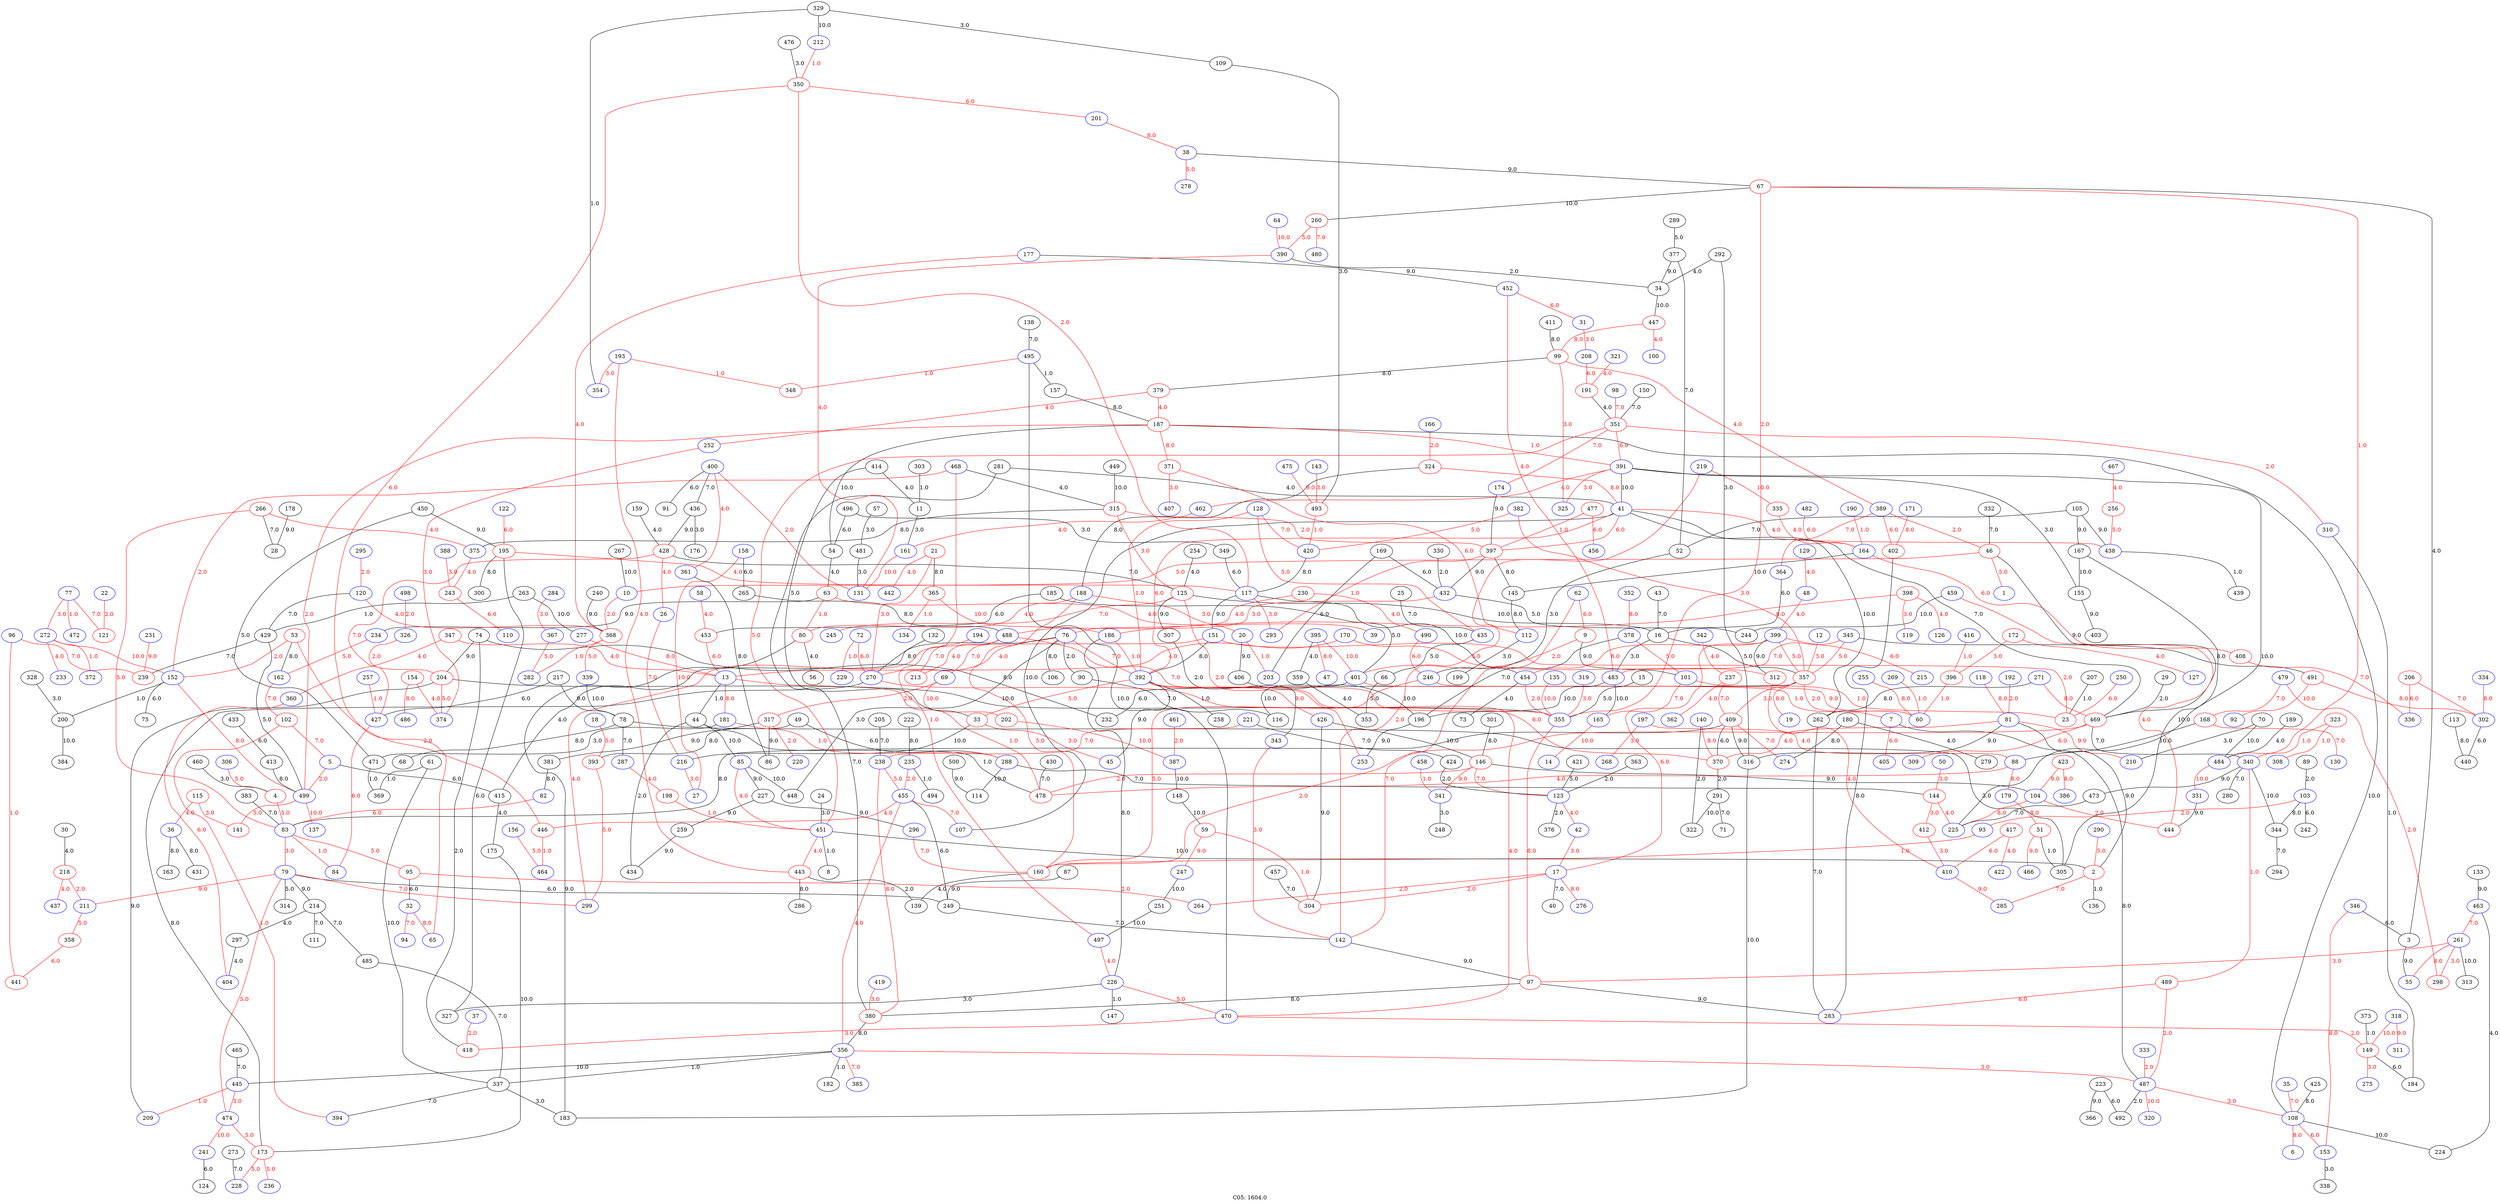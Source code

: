 strict graph G {
  label="C05: 1604.0";
  1 [ color="blue" ];
  2 [ color="red" ];
  3 [ ];
  4 [ color="red" ];
  5 [ color="blue" ];
  6 [ color="blue" ];
  7 [ color="blue" ];
  8 [ ];
  9 [ color="red" ];
  10 [ color="blue" ];
  11 [ ];
  12 [ color="blue" ];
  13 [ color="blue" ];
  14 [ color="blue" ];
  15 [ ];
  16 [ ];
  17 [ color="blue" ];
  18 [ color="blue" ];
  19 [ color="blue" ];
  20 [ color="blue" ];
  21 [ color="red" ];
  22 [ color="blue" ];
  23 [ color="red" ];
  24 [ ];
  25 [ ];
  26 [ color="blue" ];
  27 [ color="blue" ];
  28 [ ];
  29 [ ];
  30 [ ];
  31 [ color="blue" ];
  32 [ color="blue" ];
  33 [ color="red" ];
  34 [ ];
  35 [ color="blue" ];
  36 [ color="blue" ];
  37 [ color="blue" ];
  38 [ color="blue" ];
  39 [ color="blue" ];
  40 [ ];
  41 [ color="blue" ];
  42 [ color="blue" ];
  43 [ ];
  44 [ ];
  45 [ color="blue" ];
  46 [ color="red" ];
  47 [ color="blue" ];
  48 [ color="blue" ];
  49 [ ];
  50 [ color="blue" ];
  51 [ color="red" ];
  52 [ ];
  53 [ color="red" ];
  54 [ ];
  55 [ color="blue" ];
  56 [ ];
  57 [ ];
  58 [ color="blue" ];
  59 [ color="red" ];
  60 [ color="blue" ];
  61 [ ];
  62 [ color="blue" ];
  63 [ color="red" ];
  64 [ color="blue" ];
  65 [ color="blue" ];
  66 [ ];
  67 [ color="red" ];
  68 [ ];
  69 [ color="blue" ];
  70 [ ];
  71 [ ];
  72 [ color="blue" ];
  73 [ ];
  74 [ ];
  75 [ ];
  76 [ color="blue" ];
  77 [ color="blue" ];
  78 [ ];
  79 [ color="blue" ];
  80 [ color="red" ];
  81 [ color="blue" ];
  82 [ color="blue" ];
  83 [ color="blue" ];
  84 [ color="blue" ];
  85 [ color="blue" ];
  86 [ ];
  87 [ ];
  88 [ color="blue" ];
  89 [ ];
  90 [ ];
  91 [ ];
  92 [ color="blue" ];
  93 [ color="blue" ];
  94 [ color="blue" ];
  95 [ color="red" ];
  96 [ color="blue" ];
  97 [ color="red" ];
  98 [ color="blue" ];
  99 [ color="red" ];
  100 [ color="blue" ];
  101 [ color="blue" ];
  102 [ color="red" ];
  103 [ color="blue" ];
  104 [ color="blue" ];
  105 [ ];
  106 [ ];
  107 [ color="blue" ];
  108 [ color="blue" ];
  109 [ ];
  110 [ color="blue" ];
  111 [ ];
  112 [ color="blue" ];
  113 [ ];
  114 [ ];
  115 [ color="red" ];
  116 [ ];
  117 [ color="blue" ];
  118 [ color="blue" ];
  119 [ color="blue" ];
  120 [ color="blue" ];
  121 [ color="red" ];
  122 [ color="blue" ];
  123 [ color="blue" ];
  124 [ ];
  125 [ color="red" ];
  126 [ color="blue" ];
  127 [ color="blue" ];
  128 [ color="blue" ];
  129 [ color="blue" ];
  130 [ color="blue" ];
  131 [ color="blue" ];
  132 [ ];
  133 [ ];
  134 [ color="blue" ];
  135 [ color="blue" ];
  136 [ ];
  137 [ color="blue" ];
  138 [ ];
  139 [ ];
  140 [ color="blue" ];
  141 [ color="red" ];
  142 [ color="blue" ];
  143 [ color="blue" ];
  144 [ color="red" ];
  145 [ ];
  146 [ color="red" ];
  147 [ ];
  148 [ ];
  149 [ color="red" ];
  150 [ ];
  151 [ color="blue" ];
  152 [ color="blue" ];
  153 [ color="blue" ];
  154 [ color="red" ];
  155 [ ];
  156 [ color="blue" ];
  157 [ ];
  158 [ color="blue" ];
  159 [ ];
  160 [ color="red" ];
  161 [ color="blue" ];
  162 [ color="blue" ];
  163 [ ];
  164 [ color="blue" ];
  165 [ color="blue" ];
  166 [ color="blue" ];
  167 [ ];
  168 [ color="red" ];
  169 [ ];
  170 [ color="blue" ];
  171 [ color="blue" ];
  172 [ color="red" ];
  173 [ color="red" ];
  174 [ color="blue" ];
  175 [ ];
  176 [ ];
  177 [ color="blue" ];
  178 [ ];
  179 [ color="blue" ];
  180 [ ];
  181 [ color="blue" ];
  182 [ ];
  183 [ ];
  184 [ ];
  185 [ ];
  186 [ color="blue" ];
  187 [ color="red" ];
  188 [ color="blue" ];
  189 [ ];
  190 [ color="blue" ];
  191 [ color="red" ];
  192 [ color="blue" ];
  193 [ color="blue" ];
  194 [ color="blue" ];
  195 [ color="red" ];
  196 [ ];
  197 [ color="blue" ];
  198 [ color="red" ];
  199 [ ];
  200 [ ];
  201 [ color="blue" ];
  202 [ color="red" ];
  203 [ color="blue" ];
  204 [ color="red" ];
  205 [ ];
  206 [ color="red" ];
  207 [ ];
  208 [ color="blue" ];
  209 [ color="blue" ];
  210 [ color="blue" ];
  211 [ color="blue" ];
  212 [ color="blue" ];
  213 [ color="red" ];
  214 [ ];
  215 [ color="blue" ];
  216 [ color="blue" ];
  217 [ ];
  218 [ color="red" ];
  219 [ color="blue" ];
  220 [ color="blue" ];
  221 [ color="blue" ];
  222 [ ];
  223 [ ];
  224 [ ];
  225 [ color="blue" ];
  226 [ color="blue" ];
  227 [ ];
  228 [ color="blue" ];
  229 [ color="blue" ];
  230 [ color="red" ];
  231 [ color="blue" ];
  232 [ ];
  233 [ color="blue" ];
  234 [ color="blue" ];
  235 [ color="blue" ];
  236 [ color="blue" ];
  237 [ color="red" ];
  238 [ color="blue" ];
  239 [ color="red" ];
  240 [ ];
  241 [ color="blue" ];
  242 [ ];
  243 [ color="red" ];
  244 [ ];
  245 [ color="blue" ];
  246 [ color="blue" ];
  247 [ color="blue" ];
  248 [ ];
  249 [ ];
  250 [ color="blue" ];
  251 [ ];
  252 [ color="blue" ];
  253 [ color="blue" ];
  254 [ ];
  255 [ color="blue" ];
  256 [ color="red" ];
  257 [ color="blue" ];
  258 [ ];
  259 [ ];
  260 [ color="red" ];
  261 [ color="blue" ];
  262 [ ];
  263 [ ];
  264 [ color="blue" ];
  265 [ ];
  266 [ color="red" ];
  267 [ ];
  268 [ color="blue" ];
  269 [ color="blue" ];
  270 [ color="blue" ];
  271 [ color="blue" ];
  272 [ color="blue" ];
  273 [ ];
  274 [ color="blue" ];
  275 [ color="blue" ];
  276 [ color="blue" ];
  277 [ color="blue" ];
  278 [ color="blue" ];
  279 [ ];
  280 [ ];
  281 [ ];
  282 [ color="blue" ];
  283 [ color="blue" ];
  284 [ color="blue" ];
  285 [ color="blue" ];
  286 [ ];
  287 [ color="blue" ];
  288 [ color="blue" ];
  289 [ ];
  290 [ color="blue" ];
  291 [ ];
  292 [ ];
  293 [ color="blue" ];
  294 [ ];
  295 [ color="blue" ];
  296 [ color="blue" ];
  297 [ ];
  298 [ color="red" ];
  299 [ color="blue" ];
  300 [ ];
  301 [ ];
  302 [ color="blue" ];
  303 [ ];
  304 [ color="red" ];
  305 [ ];
  306 [ color="blue" ];
  307 [ ];
  308 [ color="blue" ];
  309 [ color="blue" ];
  310 [ color="blue" ];
  311 [ color="blue" ];
  312 [ color="red" ];
  313 [ ];
  314 [ ];
  315 [ color="red" ];
  316 [ ];
  317 [ color="red" ];
  318 [ color="blue" ];
  319 [ color="blue" ];
  320 [ color="blue" ];
  321 [ color="blue" ];
  322 [ ];
  323 [ color="red" ];
  324 [ color="red" ];
  325 [ color="blue" ];
  326 [ color="blue" ];
  327 [ ];
  328 [ ];
  329 [ ];
  330 [ ];
  331 [ color="blue" ];
  332 [ ];
  333 [ color="blue" ];
  334 [ color="blue" ];
  335 [ color="red" ];
  336 [ color="blue" ];
  337 [ ];
  338 [ ];
  339 [ color="blue" ];
  340 [ color="blue" ];
  341 [ color="blue" ];
  342 [ color="blue" ];
  343 [ color="blue" ];
  344 [ ];
  345 [ color="blue" ];
  346 [ color="blue" ];
  347 [ color="red" ];
  348 [ color="red" ];
  349 [ ];
  350 [ color="red" ];
  351 [ color="red" ];
  352 [ color="blue" ];
  353 [ ];
  354 [ color="blue" ];
  355 [ color="blue" ];
  356 [ color="blue" ];
  357 [ color="red" ];
  358 [ color="red" ];
  359 [ ];
  360 [ color="blue" ];
  361 [ color="blue" ];
  362 [ color="blue" ];
  363 [ ];
  364 [ color="blue" ];
  365 [ color="red" ];
  366 [ ];
  367 [ color="blue" ];
  368 [ color="red" ];
  369 [ ];
  370 [ color="red" ];
  371 [ color="red" ];
  372 [ color="blue" ];
  373 [ ];
  374 [ color="blue" ];
  375 [ color="blue" ];
  376 [ ];
  377 [ ];
  378 [ color="blue" ];
  379 [ color="red" ];
  380 [ color="red" ];
  381 [ ];
  382 [ color="blue" ];
  383 [ ];
  384 [ ];
  385 [ color="blue" ];
  386 [ color="blue" ];
  387 [ color="blue" ];
  388 [ color="blue" ];
  389 [ color="blue" ];
  390 [ color="blue" ];
  391 [ color="blue" ];
  392 [ color="blue" ];
  393 [ color="red" ];
  394 [ color="blue" ];
  395 [ color="blue" ];
  396 [ color="red" ];
  397 [ color="red" ];
  398 [ color="red" ];
  399 [ color="blue" ];
  400 [ color="blue" ];
  401 [ color="blue" ];
  402 [ color="red" ];
  403 [ ];
  404 [ color="blue" ];
  405 [ color="blue" ];
  406 [ ];
  407 [ color="blue" ];
  408 [ color="red" ];
  409 [ color="red" ];
  410 [ color="blue" ];
  411 [ ];
  412 [ color="red" ];
  413 [ ];
  414 [ ];
  415 [ ];
  416 [ color="blue" ];
  417 [ color="red" ];
  418 [ color="red" ];
  419 [ color="blue" ];
  420 [ color="blue" ];
  421 [ ];
  422 [ color="blue" ];
  423 [ color="red" ];
  424 [ ];
  425 [ ];
  426 [ color="blue" ];
  427 [ color="blue" ];
  428 [ color="red" ];
  429 [ ];
  430 [ ];
  431 [ ];
  432 [ color="blue" ];
  433 [ ];
  434 [ ];
  435 [ color="blue" ];
  436 [ ];
  437 [ color="blue" ];
  438 [ color="blue" ];
  439 [ ];
  440 [ ];
  441 [ color="red" ];
  442 [ color="blue" ];
  443 [ color="red" ];
  444 [ color="red" ];
  445 [ color="blue" ];
  446 [ color="red" ];
  447 [ color="red" ];
  448 [ ];
  449 [ ];
  450 [ ];
  451 [ color="blue" ];
  452 [ color="blue" ];
  453 [ color="red" ];
  454 [ color="blue" ];
  455 [ color="blue" ];
  456 [ color="blue" ];
  457 [ ];
  458 [ color="blue" ];
  459 [ color="blue" ];
  460 [ ];
  461 [ color="blue" ];
  462 [ color="blue" ];
  463 [ color="blue" ];
  464 [ color="blue" ];
  465 [ ];
  466 [ color="blue" ];
  467 [ color="blue" ];
  468 [ color="blue" ];
  469 [ color="red" ];
  470 [ color="blue" ];
  471 [ ];
  472 [ color="blue" ];
  473 [ ];
  474 [ color="blue" ];
  475 [ color="blue" ];
  476 [ ];
  477 [ color="red" ];
  478 [ color="red" ];
  479 [ color="blue" ];
  480 [ color="blue" ];
  481 [ ];
  482 [ color="blue" ];
  483 [ color="blue" ];
  484 [ color="blue" ];
  485 [ ];
  486 [ color="blue" ];
  487 [ color="blue" ];
  488 [ color="blue" ];
  489 [ color="red" ];
  490 [ color="blue" ];
  491 [ color="red" ];
  492 [ ];
  493 [ color="red" ];
  494 [ ];
  495 [ color="blue" ];
  496 [ ];
  497 [ color="blue" ];
  498 [ color="blue" ];
  499 [ color="blue" ];
  500 [ ];
  41 -- 107 [ label="10.0" ];
  41 -- 469 [ label="7.0" ];
  41 -- 392 [ color="red" fontcolor="red" label="6.0" ];
  151 -- 392 [ label="8.0" ];
  117 -- 151 [ label="9.0" ];
  391 -- 41 [ label="10.0" ];
  41 -- 397 [ color="red" fontcolor="red" label="6.0" ];
  117 -- 454 [ label="10.0" ];
  117 -- 293 [ color="red" fontcolor="red" label="3.0" ];
  455 -- 107 [ color="red" fontcolor="red" label="7.0" ];
  391 -- 225 [ label="10.0" ];
  186 -- 392 [ color="red" fontcolor="red" label="1.0" ];
  399 -- 454 [ color="red" fontcolor="red" label="8.0" ];
  392 -- 426 [ color="red" fontcolor="red" label="9.0" ];
  281 -- 41 [ label="4.0" ];
  469 -- 160 [ color="red" fontcolor="red" label="2.0" ];
  350 -- 117 [ color="red" fontcolor="red" label="2.0" ];
  454 -- 355 [ color="red" fontcolor="red" label="2.0" ];
  204 -- 355 [ label="10.0" ];
  128 -- 392 [ color="red" fontcolor="red" label="1.0" ];
  399 -- 17 [ color="red" fontcolor="red" label="6.0" ];
  151 -- 299 [ color="red" fontcolor="red" label="4.0" ];
  351 -- 391 [ color="red" fontcolor="red" label="6.0" ];
  455 -- 446 [ color="red" fontcolor="red" label="4.0" ];
  187 -- 391 [ color="red" fontcolor="red" label="1.0" ];
  79 -- 299 [ color="red" fontcolor="red" label="7.0" ];
  151 -- 23 [ color="red" fontcolor="red" label="2.0" ];
  195 -- 117 [ color="red" fontcolor="red" label="4.0" ];
  499 -- 187 [ color="red" fontcolor="red" label="2.0" ];
  83 -- 79 [ color="red" fontcolor="red" label="3.0" ];
  426 -- 146 [ label="10.0" ];
  350 -- 65 [ color="red" fontcolor="red" label="6.0" ];
  409 -- 83 [ label="8.0" ];
  392 -- 470 [ color="red" fontcolor="red" label="4.0" ];
  246 -- 160 [ color="red" fontcolor="red" label="5.0" ];
  4 -- 83 [ color="red" fontcolor="red" label="5.0" ];
  399 -- 357 [ color="red" fontcolor="red" label="5.0" ];
  191 -- 351 [ label="4.0" ];
  409 -- 370 [ label="6.0" ];
  144 -- 225 [ color="red" fontcolor="red" label="4.0" ];
  188 -- 160 [ color="red" fontcolor="red" label="5.0" ];
  476 -- 350 [ label="3.0" ];
  469 -- 340 [ label="7.0" ];
  76 -- 392 [ color="red" fontcolor="red" label="7.0" ];
  271 -- 469 [ color="red" fontcolor="red" label="8.0" ];
  152 -- 499 [ color="red" fontcolor="red" label="8.0" ];
  315 -- 397 [ color="red" fontcolor="red" label="2.0" ];
  272 -- 152 [ color="red" fontcolor="red" label="10.0" ];
  76 -- 106 [ label="8.0" ];
  152 -- 200 [ label="1.0" ];
  101 -- 23 [ color="red" fontcolor="red" label="1.0" ];
  146 -- 478 [ color="red" fontcolor="red" label="2.0" ];
  474 -- 79 [ color="red" fontcolor="red" label="5.0" ];
  17 -- 276 [ color="red" fontcolor="red" label="8.0" ];
  270 -- 370 [ color="red" fontcolor="red" label="6.0" ];
  488 -- 355 [ color="red" fontcolor="red" label="7.0" ];
  345 -- 357 [ color="red" fontcolor="red" label="5.0" ];
  46 -- 469 [ label="9.0" ];
  74 -- 204 [ label="9.0" ];
  315 -- 125 [ color="red" fontcolor="red" label="3.0" ];
  104 -- 225 [ color="red" fontcolor="red" label="8.0" ];
  146 -- 341 [ color="red" fontcolor="red" label="9.0" ];
  187 -- 108 [ label="10.0" ];
  340 -- 344 [ label="10.0" ];
  345 -- 483 [ color="red" fontcolor="red" label="7.0" ];
  250 -- 23 [ color="red" fontcolor="red" label="6.0" ];
  235 -- 455 [ color="red" fontcolor="red" label="2.0" ];
  77 -- 272 [ color="red" fontcolor="red" label="3.0" ];
  428 -- 125 [ label="7.0" ];
  436 -- 428 [ label="9.0" ];
  399 -- 312 [ label="9.0" ];
  246 -- 60 [ color="red" fontcolor="red" label="9.0" ];
  41 -- 262 [ label="10.0" ];
  67 -- 355 [ color="red" fontcolor="red" label="2.0" ];
  88 -- 478 [ color="red" fontcolor="red" label="4.0" ];
  445 -- 474 [ color="red" fontcolor="red" label="3.0" ];
  470 -- 149 [ color="red" fontcolor="red" label="2.0" ];
  400 -- 436 [ label="7.0" ];
  488 -- 69 [ color="red" fontcolor="red" label="7.0" ];
  379 -- 187 [ color="red" fontcolor="red" label="4.0" ];
  288 -- 144 [ label="7.0" ];
  212 -- 350 [ color="red" fontcolor="red" label="1.0" ];
  365 -- 186 [ color="red" fontcolor="red" label="10.0" ];
  470 -- 418 [ color="red" fontcolor="red" label="3.0" ];
  429 -- 499 [ label="5.0" ];
  99 -- 379 [ label="8.0" ];
  409 -- 274 [ color="red" fontcolor="red" label="7.0" ];
  41 -- 438 [ color="red" fontcolor="red" label="4.0" ];
  67 -- 260 [ label="10.0" ];
  351 -- 451 [ color="red" fontcolor="red" label="5.0" ];
  340 -- 489 [ color="red" fontcolor="red" label="1.0" ];
  396 -- 60 [ color="red" fontcolor="red" label="1.0" ];
  429 -- 239 [ label="7.0" ];
  81 -- 370 [ color="red" fontcolor="red" label="4.0" ];
  108 -- 153 [ color="red" fontcolor="red" label="6.0" ];
  146 -- 123 [ color="red" fontcolor="red" label="7.0" ];
  266 -- 83 [ color="red" fontcolor="red" label="5.0" ];
  451 -- 2 [ label="10.0" ];
  499 -- 141 [ color="red" fontcolor="red" label="5.0" ];
  455 -- 249 [ label="6.0" ];
  489 -- 487 [ color="red" fontcolor="red" label="2.0" ];
  24 -- 451 [ label="3.0" ];
  96 -- 239 [ color="red" fontcolor="red" label="7.0" ];
  409 -- 316 [ label="9.0" ];
  79 -- 214 [ label="9.0" ];
  420 -- 117 [ label="8.0" ];
  416 -- 396 [ color="red" fontcolor="red" label="1.0" ];
  82 -- 83 [ color="red" fontcolor="red" label="6.0" ];
  400 -- 131 [ color="red" fontcolor="red" label="2.0" ];
  401 -- 60 [ color="red" fontcolor="red" label="1.0" ];
  345 -- 491 [ label="8.0" ];
  397 -- 145 [ label="8.0" ];
  122 -- 195 [ color="red" fontcolor="red" label="6.0" ];
  350 -- 201 [ color="red" fontcolor="red" label="6.0" ];
  48 -- 399 [ color="red" fontcolor="red" label="4.0" ];
  392 -- 33 [ color="red" fontcolor="red" label="5.0" ];
  88 -- 179 [ color="red" fontcolor="red" label="8.0" ];
  37 -- 418 [ color="red" fontcolor="red" label="2.0" ];
  125 -- 253 [ color="red" fontcolor="red" label="2.0" ];
  99 -- 389 [ color="red" fontcolor="red" label="4.0" ];
  323 -- 340 [ color="red" fontcolor="red" label="1.0" ];
  67 -- 484 [ color="red" fontcolor="red" label="1.0" ];
  312 -- 410 [ color="red" fontcolor="red" label="4.0" ];
  432 -- 488 [ color="red" fontcolor="red" label="3.0" ];
  79 -- 211 [ color="red" fontcolor="red" label="9.0" ];
  108 -- 224 [ label="10.0" ];
  389 -- 364 [ color="red" fontcolor="red" label="7.0" ];
  12 -- 357 [ color="red" fontcolor="red" label="3.0" ];
  395 -- 401 [ color="red" fontcolor="red" label="10.0" ];
  115 -- 141 [ color="red" fontcolor="red" label="3.0" ];
  332 -- 46 [ label="7.0" ];
  412 -- 410 [ color="red" fontcolor="red" label="3.0" ];
  489 -- 283 [ color="red" fontcolor="red" label="6.0" ];
  455 -- 356 [ color="red" fontcolor="red" label="4.0" ];
  468 -- 152 [ color="red" fontcolor="red" label="2.0" ];
  172 -- 396 [ color="red" fontcolor="red" label="3.0" ];
  436 -- 176 [ label="3.0" ];
  398 -- 186 [ color="red" fontcolor="red" label="8.0" ];
  197 -- 88 [ color="red" fontcolor="red" label="4.0" ];
  474 -- 241 [ color="red" fontcolor="red" label="10.0" ];
  123 -- 376 [ label="2.0" ];
  128 -- 435 [ color="red" fontcolor="red" label="5.0" ];
  46 -- 10 [ color="red" fontcolor="red" label="5.0" ];
  77 -- 121 [ color="red" fontcolor="red" label="7.0" ];
  452 -- 483 [ color="red" fontcolor="red" label="4.0" ];
  164 -- 145 [ label="10.0" ];
  197 -- 268 [ color="red" fontcolor="red" label="3.0" ];
  318 -- 149 [ color="red" fontcolor="red" label="10.0" ];
  281 -- 380 [ label="7.0" ];
  46 -- 1 [ color="red" fontcolor="red" label="5.0" ];
  69 -- 317 [ color="red" fontcolor="red" label="2.0" ];
  140 -- 370 [ color="red" fontcolor="red" label="8.0" ];
  99 -- 325 [ color="red" fontcolor="red" label="3.0" ];
  77 -- 472 [ color="red" fontcolor="red" label="1.0" ];
  288 -- 114 [ label="10.0" ];
  45 -- 392 [ label="9.0" ];
  164 -- 408 [ color="red" fontcolor="red" label="6.0" ];
  218 -- 211 [ color="red" fontcolor="red" label="2.0" ];
  125 -- 245 [ color="red" fontcolor="red" label="7.0" ];
  460 -- 4 [ label="3.0" ];
  115 -- 36 [ color="red" fontcolor="red" label="4.0" ];
  32 -- 65 [ color="red" fontcolor="red" label="8.0" ];
  465 -- 445 [ label="7.0" ];
  9 -- 401 [ color="red" fontcolor="red" label="2.0" ];
  145 -- 112 [ label="8.0" ];
  29 -- 469 [ label="2.0" ];
  390 -- 131 [ color="red" fontcolor="red" label="4.0" ];
  449 -- 315 [ label="10.0" ];
  140 -- 322 [ label="2.0" ];
  17 -- 40 [ label="7.0" ];
  382 -- 420 [ color="red" fontcolor="red" label="5.0" ];
  488 -- 213 [ color="red" fontcolor="red" label="4.0" ];
  463 -- 224 [ label="4.0" ];
  292 -- 316 [ label="3.0" ];
  304 -- 426 [ label="9.0" ];
  16 -- 357 [ label="5.0" ];
  170 -- 312 [ color="red" fontcolor="red" label="5.0" ];
  170 -- 13 [ color="red" fontcolor="red" label="4.0" ];
  477 -- 397 [ color="red" fontcolor="red" label="1.0" ];
  324 -- 188 [ label="8.0" ];
  487 -- 320 [ color="red" fontcolor="red" label="10.0" ];
  129 -- 48 [ color="red" fontcolor="red" label="4.0" ];
  356 -- 337 [ label="1.0" ];
  231 -- 239 [ color="red" fontcolor="red" label="9.0" ];
  112 -- 199 [ label="3.0" ];
  265 -- 488 [ label="8.0" ];
  330 -- 432 [ label="2.0" ];
  487 -- 492 [ label="2.0" ];
  344 -- 294 [ label="7.0" ];
  270 -- 173 [ label="8.0" ];
  421 -- 123 [ label="5.0" ];
  180 -- 274 [ label="8.0" ];
  69 -- 202 [ color="red" fontcolor="red" label="10.0" ];
  383 -- 83 [ label="7.0" ];
  49 -- 288 [ label="6.0" ];
  214 -- 297 [ label="4.0" ];
  438 -- 439 [ label="1.0" ];
  414 -- 33 [ label="5.0" ];
  423 -- 104 [ color="red" fontcolor="red" label="9.0" ];
  296 -- 160 [ color="red" fontcolor="red" label="7.0" ];
  493 -- 420 [ color="red" fontcolor="red" label="1.0" ];
  423 -- 386 [ color="red" fontcolor="red" label="8.0" ];
  93 -- 160 [ color="red" fontcolor="red" label="1.0" ];
  381 -- 82 [ label="8.0" ];
  263 -- 429 [ label="1.0" ];
  447 -- 99 [ color="red" fontcolor="red" label="8.0" ];
  25 -- 435 [ label="7.0" ];
  33 -- 216 [ label="10.0" ];
  87 -- 249 [ label="9.0" ];
  484 -- 331 [ color="red" fontcolor="red" label="10.0" ];
  413 -- 499 [ label="8.0" ];
  96 -- 441 [ color="red" fontcolor="red" label="1.0" ];
  223 -- 492 [ label="6.0" ];
  169 -- 432 [ label="6.0" ];
  356 -- 182 [ label="1.0" ];
  481 -- 131 [ label="3.0" ];
  297 -- 404 [ label="4.0" ];
  173 -- 228 [ color="red" fontcolor="red" label="5.0" ];
  398 -- 126 [ color="red" fontcolor="red" label="4.0" ];
  38 -- 67 [ label="9.0" ];
  273 -- 228 [ label="7.0" ];
  237 -- 409 [ color="red" fontcolor="red" label="7.0" ];
  10 -- 368 [ color="red" fontcolor="red" label="2.0" ];
  328 -- 200 [ label="3.0" ];
  120 -- 368 [ color="red" fontcolor="red" label="4.0" ];
  291 -- 322 [ label="10.0" ];
  158 -- 265 [ label="6.0" ];
  485 -- 337 [ label="7.0" ];
  188 -- 80 [ color="red" fontcolor="red" label="4.0" ];
  360 -- 404 [ color="red" fontcolor="red" label="6.0" ];
  7 -- 487 [ label="8.0" ];
  198 -- 451 [ color="red" fontcolor="red" label="1.0" ];
  181 -- 288 [ color="red" fontcolor="red" label="1.0" ];
  188 -- 20 [ color="red" fontcolor="red" label="3.0" ];
  463 -- 261 [ color="red" fontcolor="red" label="7.0" ];
  76 -- 90 [ label="2.0" ];
  451 -- 443 [ color="red" fontcolor="red" label="4.0" ];
  454 -- 73 [ label="4.0" ];
  5 -- 499 [ color="red" fontcolor="red" label="2.0" ];
  266 -- 375 [ color="red" fontcolor="red" label="4.0" ];
  21 -- 365 [ label="8.0" ];
  169 -- 203 [ label="6.0" ];
  103 -- 344 [ label="8.0" ];
  226 -- 470 [ color="red" fontcolor="red" label="5.0" ];
  241 -- 124 [ label="6.0" ];
  192 -- 81 [ color="red" fontcolor="red" label="2.0" ];
  85 -- 451 [ color="red" fontcolor="red" label="4.0" ];
  105 -- 438 [ label="9.0" ];
  172 -- 127 [ color="red" fontcolor="red" label="4.0" ];
  450 -- 195 [ label="9.0" ];
  287 -- 198 [ color="red" fontcolor="red" label="4.0" ];
  368 -- 282 [ color="red" fontcolor="red" label="1.0" ];
  249 -- 142 [ label="7.0" ];
  490 -- 246 [ color="red" fontcolor="red" label="6.0" ];
  195 -- 327 [ label="6.0" ];
  319 -- 355 [ color="red" fontcolor="red" label="3.0" ];
  36 -- 431 [ label="8.0" ];
  291 -- 71 [ label="7.0" ];
  108 -- 6 [ color="red" fontcolor="red" label="8.0" ];
  168 -- 88 [ label="10.0" ];
  414 -- 11 [ label="4.0" ];
  446 -- 464 [ color="red" fontcolor="red" label="1.0" ];
  190 -- 164 [ color="red" fontcolor="red" label="1.0" ];
  64 -- 390 [ color="red" fontcolor="red" label="10.0" ];
  411 -- 99 [ label="8.0" ];
  367 -- 282 [ color="red" fontcolor="red" label="5.0" ];
  417 -- 410 [ color="red" fontcolor="red" label="6.0" ];
  135 -- 355 [ color="red" fontcolor="red" label="10.0" ];
  78 -- 287 [ label="7.0" ];
  321 -- 191 [ color="red" fontcolor="red" label="4.0" ];
  351 -- 310 [ color="red" fontcolor="red" label="2.0" ];
  398 -- 119 [ color="red" fontcolor="red" label="3.0" ];
  477 -- 456 [ color="red" fontcolor="red" label="6.0" ];
  267 -- 10 [ label="10.0" ];
  89 -- 103 [ label="2.0" ];
  347 -- 360 [ color="red" fontcolor="red" label="4.0" ];
  424 -- 123 [ label="2.0" ];
  221 -- 424 [ label="7.0" ];
  401 -- 116 [ label="10.0" ];
  202 -- 387 [ color="red" fontcolor="red" label="10.0" ];
  132 -- 270 [ label="8.0" ];
  78 -- 68 [ label="8.0" ];
  491 -- 302 [ color="red" fontcolor="red" label="8.0" ];
  357 -- 232 [ label="6.0" ];
  204 -- 374 [ color="red" fontcolor="red" label="5.0" ];
  223 -- 366 [ label="9.0" ];
  43 -- 16 [ label="7.0" ];
  160 -- 139 [ label="4.0" ];
  104 -- 444 [ color="red" fontcolor="red" label="2.0" ];
  346 -- 153 [ color="red" fontcolor="red" label="8.0" ];
  435 -- 66 [ label="5.0" ];
  158 -- 27 [ color="red" fontcolor="red" label="10.0" ];
  433 -- 413 [ label="6.0" ];
  470 -- 495 [ label="10.0" ];
  290 -- 2 [ color="red" fontcolor="red" label="5.0" ];
  103 -- 242 [ label="6.0" ];
  400 -- 91 [ label="6.0" ];
  70 -- 484 [ label="10.0" ];
  417 -- 422 [ color="red" fontcolor="red" label="4.0" ];
  72 -- 270 [ color="red" fontcolor="red" label="6.0" ];
  207 -- 23 [ label="1.0" ];
  475 -- 493 [ color="red" fontcolor="red" label="9.0" ];
  317 -- 220 [ color="red" fontcolor="red" label="2.0" ];
  187 -- 54 [ label="10.0" ];
  340 -- 280 [ label="7.0" ];
  306 -- 4 [ color="red" fontcolor="red" label="5.0" ];
  375 -- 243 [ color="red" fontcolor="red" label="4.0" ];
  497 -- 226 [ color="red" fontcolor="red" label="4.0" ];
  102 -- 5 [ color="red" fontcolor="red" label="7.0" ];
  187 -- 371 [ color="red" fontcolor="red" label="8.0" ];
  430 -- 478 [ label="7.0" ];
  206 -- 302 [ color="red" fontcolor="red" label="7.0" ];
  102 -- 394 [ color="red" fontcolor="red" label="1.0" ];
  36 -- 163 [ label="8.0" ];
  432 -- 244 [ label="5.0" ];
  500 -- 114 [ label="9.0" ];
  483 -- 165 [ label="10.0" ];
  38 -- 278 [ color="red" fontcolor="red" label="5.0" ];
  185 -- 401 [ label="5.0" ];
  227 -- 296 [ label="9.0" ];
  125 -- 307 [ label="9.0" ];
  491 -- 92 [ color="red" fontcolor="red" label="10.0" ];
  61 -- 337 [ label="10.0" ];
  277 -- 13 [ color="red" fontcolor="red" label="8.0" ];
  179 -- 51 [ color="red" fontcolor="red" label="8.0" ];
  428 -- 427 [ color="red" fontcolor="red" label="7.0" ];
  363 -- 123 [ label="2.0" ];
  425 -- 108 [ label="8.0" ];
  118 -- 81 [ color="red" fontcolor="red" label="8.0" ];
  335 -- 164 [ color="red" fontcolor="red" label="4.0" ];
  98 -- 351 [ color="red" fontcolor="red" label="7.0" ];
  326 -- 204 [ color="red" fontcolor="red" label="2.0" ];
  5 -- 415 [ label="6.0" ];
  387 -- 148 [ label="10.0" ];
  254 -- 125 [ label="4.0" ];
  392 -- 258 [ label="1.0" ];
  196 -- 253 [ label="9.0" ];
  482 -- 164 [ color="red" fontcolor="red" label="6.0" ];
  50 -- 144 [ color="red" fontcolor="red" label="3.0" ];
  342 -- 237 [ color="red" fontcolor="red" label="4.0" ];
  499 -- 137 [ color="red" fontcolor="red" label="10.0" ];
  302 -- 440 [ label="6.0" ];
  83 -- 95 [ color="red" fontcolor="red" label="5.0" ];
  292 -- 34 [ label="4.0" ];
  459 -- 444 [ color="red" fontcolor="red" label="4.0" ];
  238 -- 455 [ color="red" fontcolor="red" label="5.0" ];
  208 -- 191 [ color="red" fontcolor="red" label="6.0" ];
  269 -- 60 [ color="red" fontcolor="red" label="1.0" ];
  339 -- 78 [ label="10.0" ];
  349 -- 117 [ label="6.0" ];
  251 -- 497 [ label="10.0" ];
  391 -- 155 [ label="3.0" ];
  266 -- 28 [ label="7.0" ];
  214 -- 111 [ label="7.0" ];
  461 -- 387 [ color="red" fontcolor="red" label="2.0" ];
  261 -- 298 [ color="red" fontcolor="red" label="3.0" ];
  451 -- 8 [ label="1.0" ];
  51 -- 305 [ label="1.0" ];
  219 -- 335 [ color="red" fontcolor="red" label="10.0" ];
  357 -- 19 [ color="red" fontcolor="red" label="8.0" ];
  53 -- 152 [ color="red" fontcolor="red" label="2.0" ];
  255 -- 60 [ color="red" fontcolor="red" label="8.0" ];
  317 -- 86 [ label="9.0" ];
  22 -- 121 [ color="red" fontcolor="red" label="2.0" ];
  389 -- 402 [ color="red" fontcolor="red" label="6.0" ];
  123 -- 42 [ color="red" fontcolor="red" label="4.0" ];
  333 -- 487 [ color="red" fontcolor="red" label="2.0" ];
  165 -- 14 [ color="red" fontcolor="red" label="10.0" ];
  419 -- 380 [ color="red" fontcolor="red" label="3.0" ];
  284 -- 367 [ color="red" fontcolor="red" label="3.0" ];
  272 -- 372 [ color="red" fontcolor="red" label="1.0" ];
  495 -- 157 [ label="1.0" ];
  76 -- 448 [ label="3.0" ];
  211 -- 358 [ color="red" fontcolor="red" label="5.0" ];
  159 -- 428 [ label="4.0" ];
  469 -- 309 [ color="red" fontcolor="red" label="6.0" ];
  63 -- 80 [ color="red" fontcolor="red" label="1.0" ];
  373 -- 149 [ label="1.0" ];
  408 -- 336 [ color="red" fontcolor="red" label="7.0" ];
  200 -- 384 [ label="10.0" ];
  166 -- 324 [ color="red" fontcolor="red" label="2.0" ];
  173 -- 236 [ color="red" fontcolor="red" label="5.0" ];
  20 -- 406 [ label="9.0" ];
  295 -- 120 [ color="red" fontcolor="red" label="2.0" ];
  227 -- 259 [ label="9.0" ];
  72 -- 229 [ color="red" fontcolor="red" label="1.0" ];
  177 -- 452 [ label="9.0" ];
  167 -- 155 [ label="10.0" ];
  152 -- 75 [ label="6.0" ];
  149 -- 275 [ color="red" fontcolor="red" label="3.0" ];
  443 -- 286 [ label="8.0" ];
  415 -- 175 [ label="4.0" ];
  161 -- 131 [ color="red" fontcolor="red" label="10.0" ];
  243 -- 110 [ color="red" fontcolor="red" label="6.0" ];
  343 -- 142 [ color="red" fontcolor="red" label="3.0" ];
  133 -- 463 [ label="9.0" ];
  217 -- 427 [ label="6.0" ];
  174 -- 397 [ label="9.0" ];
  388 -- 243 [ color="red" fontcolor="red" label="3.0" ];
  66 -- 353 [ label="5.0" ];
  428 -- 26 [ color="red" fontcolor="red" label="4.0" ];
  237 -- 362 [ color="red" fontcolor="red" label="4.0" ];
  301 -- 146 [ label="8.0" ];
  318 -- 311 [ color="red" fontcolor="red" label="9.0" ];
  32 -- 94 [ color="red" fontcolor="red" label="7.0" ];
  226 -- 147 [ label="1.0" ];
  67 -- 3 [ label="4.0" ];
  154 -- 374 [ color="red" fontcolor="red" label="4.0" ];
  7 -- 405 [ color="red" fontcolor="red" label="6.0" ];
  235 -- 494 [ label="1.0" ];
  138 -- 495 [ label="7.0" ];
  495 -- 348 [ color="red" fontcolor="red" label="1.0" ];
  59 -- 304 [ color="red" fontcolor="red" label="1.0" ];
  378 -- 196 [ label="7.0" ];
  61 -- 369 [ label="1.0" ];
  95 -- 264 [ color="red" fontcolor="red" label="2.0" ];
  178 -- 28 [ label="9.0" ];
  452 -- 31 [ color="red" fontcolor="red" label="6.0" ];
  171 -- 402 [ color="red" fontcolor="red" label="8.0" ];
  193 -- 443 [ color="red" fontcolor="red" label="4.0" ];
  83 -- 84 [ color="red" fontcolor="red" label="1.0" ];
  334 -- 302 [ color="red" fontcolor="red" label="8.0" ];
  70 -- 210 [ label="3.0" ];
  189 -- 484 [ label="4.0" ];
  57 -- 481 [ label="3.0" ];
  496 -- 349 [ label="3.0" ];
  150 -- 351 [ label="7.0" ];
  162 -- 102 [ color="red" fontcolor="red" label="7.0" ];
  59 -- 247 [ color="red" fontcolor="red" label="9.0" ];
  155 -- 403 [ label="9.0" ];
  395 -- 359 [ label="4.0" ];
  205 -- 238 [ label="7.0" ];
  142 -- 97 [ label="9.0" ];
  143 -- 493 [ color="red" fontcolor="red" label="3.0" ];
  113 -- 440 [ label="8.0" ];
  365 -- 134 [ color="red" fontcolor="red" label="1.0" ];
  180 -- 279 [ label="4.0" ];
  341 -- 248 [ label="3.0" ];
  79 -- 314 [ label="5.0" ];
  168 -- 130 [ color="red" fontcolor="red" label="7.0" ];
  259 -- 434 [ label="9.0" ];
  193 -- 354 [ color="red" fontcolor="red" label="3.0" ];
  13 -- 44 [ label="1.0" ];
  393 -- 299 [ color="red" fontcolor="red" label="5.0" ];
  257 -- 427 [ color="red" fontcolor="red" label="1.0" ];
  377 -- 34 [ label="9.0" ];
  222 -- 235 [ label="8.0" ];
  471 -- 369 [ label="1.0" ];
  272 -- 233 [ color="red" fontcolor="red" label="4.0" ];
  447 -- 100 [ color="red" fontcolor="red" label="4.0" ];
  391 -- 462 [ color="red" fontcolor="red" label="4.0" ];
  329 -- 354 [ label="1.0" ];
  194 -- 213 [ color="red" fontcolor="red" label="7.0" ];
  479 -- 168 [ color="red" fontcolor="red" label="7.0" ];
  195 -- 300 [ label="8.0" ];
  498 -- 326 [ color="red" fontcolor="red" label="2.0" ];
  30 -- 218 [ label="4.0" ];
  473 -- 225 [ label="7.0" ];
  289 -- 377 [ label="5.0" ];
  260 -- 480 [ color="red" fontcolor="red" label="7.0" ];
  156 -- 464 [ color="red" fontcolor="red" label="5.0" ];
  153 -- 338 [ label="3.0" ];
  458 -- 341 [ color="red" fontcolor="red" label="1.0" ];
  377 -- 52 [ label="7.0" ];
  80 -- 56 [ label="4.0" ];
  230 -- 76 [ color="red" fontcolor="red" label="4.0" ];
  323 -- 308 [ color="red" fontcolor="red" label="1.0" ];
  256 -- 438 [ color="red" fontcolor="red" label="5.0" ];
  303 -- 11 [ label="1.0" ];
  410 -- 285 [ color="red" fontcolor="red" label="9.0" ];
  204 -- 209 [ label="9.0" ];
  15 -- 355 [ label="5.0" ];
  185 -- 453 [ label="6.0" ];
  21 -- 442 [ color="red" fontcolor="red" label="4.0" ];
  457 -- 304 [ label="7.0" ];
  371 -- 407 [ color="red" fontcolor="red" label="3.0" ];
  35 -- 108 [ color="red" fontcolor="red" label="7.0" ];
  261 -- 313 [ label="10.0" ];
  18 -- 393 [ color="red" fontcolor="red" label="5.0" ];
  399 -- 215 [ color="red" fontcolor="red" label="6.0" ];
  154 -- 486 [ color="red" fontcolor="red" label="8.0" ];
  252 -- 374 [ color="red" fontcolor="red" label="3.0" ];
  58 -- 453 [ color="red" fontcolor="red" label="4.0" ];
  337 -- 183 [ label="3.0" ];
  62 -- 142 [ color="red" fontcolor="red" label="7.0" ];
  109 -- 493 [ label="3.0" ];
  218 -- 437 [ color="red" fontcolor="red" label="4.0" ];
  51 -- 466 [ color="red" fontcolor="red" label="9.0" ];
  2 -- 136 [ label="1.0" ];
  63 -- 39 [ color="red" fontcolor="red" label="4.0" ];
  310 -- 184 [ label="1.0" ];
  352 -- 378 [ color="red" fontcolor="red" label="8.0" ];
  400 -- 361 [ color="red" fontcolor="red" label="4.0" ];
  467 -- 256 [ color="red" fontcolor="red" label="4.0" ];
  356 -- 385 [ color="red" fontcolor="red" label="7.0" ];
  395 -- 47 [ color="red" fontcolor="red" label="8.0" ];
  63 -- 234 [ label="9.0" ];
  240 -- 368 [ label="9.0" ];
  261 -- 55 [ color="red" fontcolor="red" label="8.0" ];
  186 -- 226 [ label="8.0" ];
  16 -- 483 [ label="3.0" ];
  42 -- 17 [ color="red" fontcolor="red" label="3.0" ];
  193 -- 348 [ color="red" fontcolor="red" label="1.0" ];
  76 -- 270 [ color="red" fontcolor="red" label="4.0" ];
  97 -- 380 [ label="8.0" ];
  406 -- 196 [ label="10.0" ];
  81 -- 316 [ label="9.0" ];
  368 -- 339 [ color="red" fontcolor="red" label="5.0" ];
  21 -- 270 [ color="red" fontcolor="red" label="3.0" ];
  468 -- 497 [ color="red" fontcolor="red" label="1.0" ];
  346 -- 3 [ label="6.0" ];
  496 -- 54 [ label="6.0" ];
  13 -- 181 [ color="red" fontcolor="red" label="8.0" ];
  101 -- 165 [ color="red" fontcolor="red" label="7.0" ];
  453 -- 13 [ color="red" fontcolor="red" label="6.0" ];
  468 -- 315 [ label="4.0" ];
  263 -- 277 [ label="10.0" ];
  175 -- 173 [ label="10.0" ];
  355 -- 97 [ color="red" fontcolor="red" label="8.0" ];
  217 -- 78 [ label="9.0" ];
  95 -- 32 [ label="6.0" ];
  34 -- 447 [ label="10.0" ];
  389 -- 46 [ color="red" fontcolor="red" label="2.0" ];
  81 -- 210 [ color="red" fontcolor="red" label="9.0" ];
  20 -- 203 [ color="red" fontcolor="red" label="1.0" ];
  307 -- 343 [ label="2.0" ];
  53 -- 446 [ color="red" fontcolor="red" label="2.0" ];
  13 -- 478 [ color="red" fontcolor="red" label="1.0" ];
  397 -- 432 [ label="9.0" ];
  271 -- 262 [ label="8.0" ];
  361 -- 86 [ label="8.0" ];
  149 -- 184 [ label="6.0" ];
  230 -- 490 [ color="red" fontcolor="red" label="4.0" ];
  370 -- 291 [ label="2.0" ];
  331 -- 444 [ label="9.0" ];
  357 -- 409 [ color="red" fontcolor="red" label="3.0" ];
  3 -- 55 [ label="9.0" ];
  483 -- 196 [ label="10.0" ];
  340 -- 473 [ label="9.0" ];
  443 -- 139 [ label="2.0" ];
  450 -- 471 [ label="5.0" ];
  90 -- 116 [ label="7.0" ];
  105 -- 52 [ label="7.0" ];
  54 -- 63 [ label="4.0" ];
  52 -- 246 [ label="3.0" ];
  317 -- 381 [ label="9.0" ];
  11 -- 161 [ label="3.0" ];
  157 -- 187 [ label="8.0" ];
  80 -- 183 [ label="9.0" ];
  105 -- 167 [ label="9.0" ];
  76 -- 415 [ label="4.0" ];
  79 -- 249 [ label="6.0" ];
  357 -- 7 [ color="red" fontcolor="red" label="2.0" ];
  167 -- 305 [ label="10.0" ];
  97 -- 283 [ label="9.0" ];
  221 -- 238 [ color="red" fontcolor="red" label="7.0" ];
  120 -- 429 [ label="7.0" ];
  125 -- 16 [ label="10.0" ];
  347 -- 13 [ color="red" fontcolor="red" label="4.0" ];
  33 -- 45 [ color="red" fontcolor="red" label="3.0" ];
  379 -- 252 [ color="red" fontcolor="red" label="4.0" ];
  219 -- 142 [ color="red" fontcolor="red" label="2.0" ];
  17 -- 264 [ color="red" fontcolor="red" label="2.0" ];
  31 -- 208 [ color="red" fontcolor="red" label="3.0" ];
  402 -- 283 [ label="8.0" ];
  262 -- 283 [ label="7.0" ];
  74 -- 232 [ label="8.0" ];
  378 -- 101 [ color="red" fontcolor="red" label="5.0" ];
  128 -- 420 [ color="red" fontcolor="red" label="7.0" ];
  201 -- 38 [ color="red" fontcolor="red" label="8.0" ];
  144 -- 412 [ color="red" fontcolor="red" label="3.0" ];
  260 -- 390 [ color="red" fontcolor="red" label="5.0" ];
  177 -- 368 [ color="red" fontcolor="red" label="4.0" ];
  391 -- 325 [ color="red" fontcolor="red" label="3.0" ];
  351 -- 174 [ color="red" fontcolor="red" label="7.0" ];
  474 -- 173 [ color="red" fontcolor="red" label="5.0" ];
  148 -- 59 [ label="10.0" ];
  487 -- 108 [ color="red" fontcolor="red" label="3.0" ];
  337 -- 394 [ label="7.0" ];
  247 -- 251 [ label="10.0" ];
  427 -- 84 [ color="red" fontcolor="red" label="6.0" ];
  78 -- 305 [ label="3.0" ];
  359 -- 353 [ label="4.0" ];
  85 -- 227 [ label="9.0" ];
  74 -- 418 [ label="2.0" ];
  329 -- 109 [ label="3.0" ];
  462 -- 161 [ color="red" fontcolor="red" label="4.0" ];
  49 -- 393 [ label="8.0" ];
  44 -- 434 [ label="2.0" ];
  181 -- 471 [ label="3.0" ];
  371 -- 112 [ color="red" fontcolor="red" label="6.0" ];
  234 -- 162 [ color="red" fontcolor="red" label="5.0" ];
  81 -- 2 [ label="9.0" ];
  479 -- 298 [ color="red" fontcolor="red" label="2.0" ];
  53 -- 162 [ label="8.0" ];
  445 -- 209 [ color="red" fontcolor="red" label="1.0" ];
  85 -- 448 [ label="10.0" ];
  356 -- 445 [ label="10.0" ];
  315 -- 375 [ label="8.0" ];
  62 -- 9 [ color="red" fontcolor="red" label="6.0" ];
  216 -- 27 [ color="red" fontcolor="red" label="3.0" ];
  358 -- 441 [ color="red" fontcolor="red" label="6.0" ];
  9 -- 101 [ label="9.0" ];
  226 -- 327 [ label="3.0" ];
  364 -- 16 [ label="6.0" ];
  324 -- 41 [ color="red" fontcolor="red" label="8.0" ];
  206 -- 336 [ color="red" fontcolor="red" label="6.0" ];
  103 -- 93 [ color="red" fontcolor="red" label="2.0" ];
  390 -- 34 [ label="2.0" ];
  316 -- 183 [ label="10.0" ];
  2 -- 285 [ color="red" fontcolor="red" label="7.0" ];
  17 -- 304 [ color="red" fontcolor="red" label="2.0" ];
  356 -- 487 [ color="red" fontcolor="red" label="3.0" ];
  329 -- 212 [ label="10.0" ];
  44 -- 85 [ label="10.0" ];
  459 -- 244 [ label="10.0" ];
  261 -- 97 [ color="red" fontcolor="red" label="3.0" ];
  214 -- 485 [ label="7.0" ];
  397 -- 293 [ color="red" fontcolor="red" label="1.0" ];
  44 -- 478 [ label="1.0" ];
  380 -- 356 [ label="8.0" ];
  382 -- 357 [ color="red" fontcolor="red" label="3.0" ];
  146 -- 104 [ label="9.0" ];
  26 -- 216 [ color="red" fontcolor="red" label="7.0" ];
  238 -- 380 [ color="red" fontcolor="red" label="8.0" ];
}
